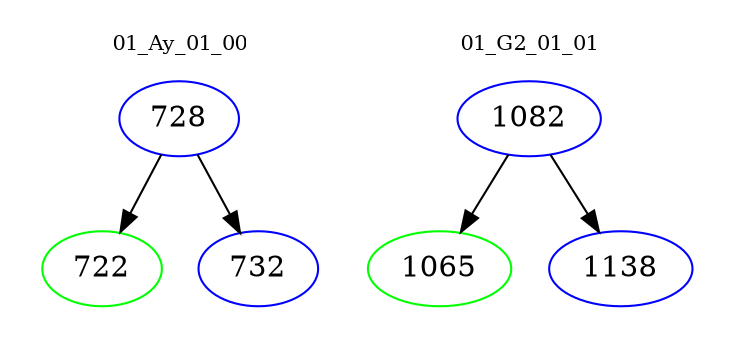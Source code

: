 digraph{
subgraph cluster_0 {
color = white
label = "01_Ay_01_00";
fontsize=10;
T0_728 [label="728", color="blue"]
T0_728 -> T0_722 [color="black"]
T0_722 [label="722", color="green"]
T0_728 -> T0_732 [color="black"]
T0_732 [label="732", color="blue"]
}
subgraph cluster_1 {
color = white
label = "01_G2_01_01";
fontsize=10;
T1_1082 [label="1082", color="blue"]
T1_1082 -> T1_1065 [color="black"]
T1_1065 [label="1065", color="green"]
T1_1082 -> T1_1138 [color="black"]
T1_1138 [label="1138", color="blue"]
}
}
